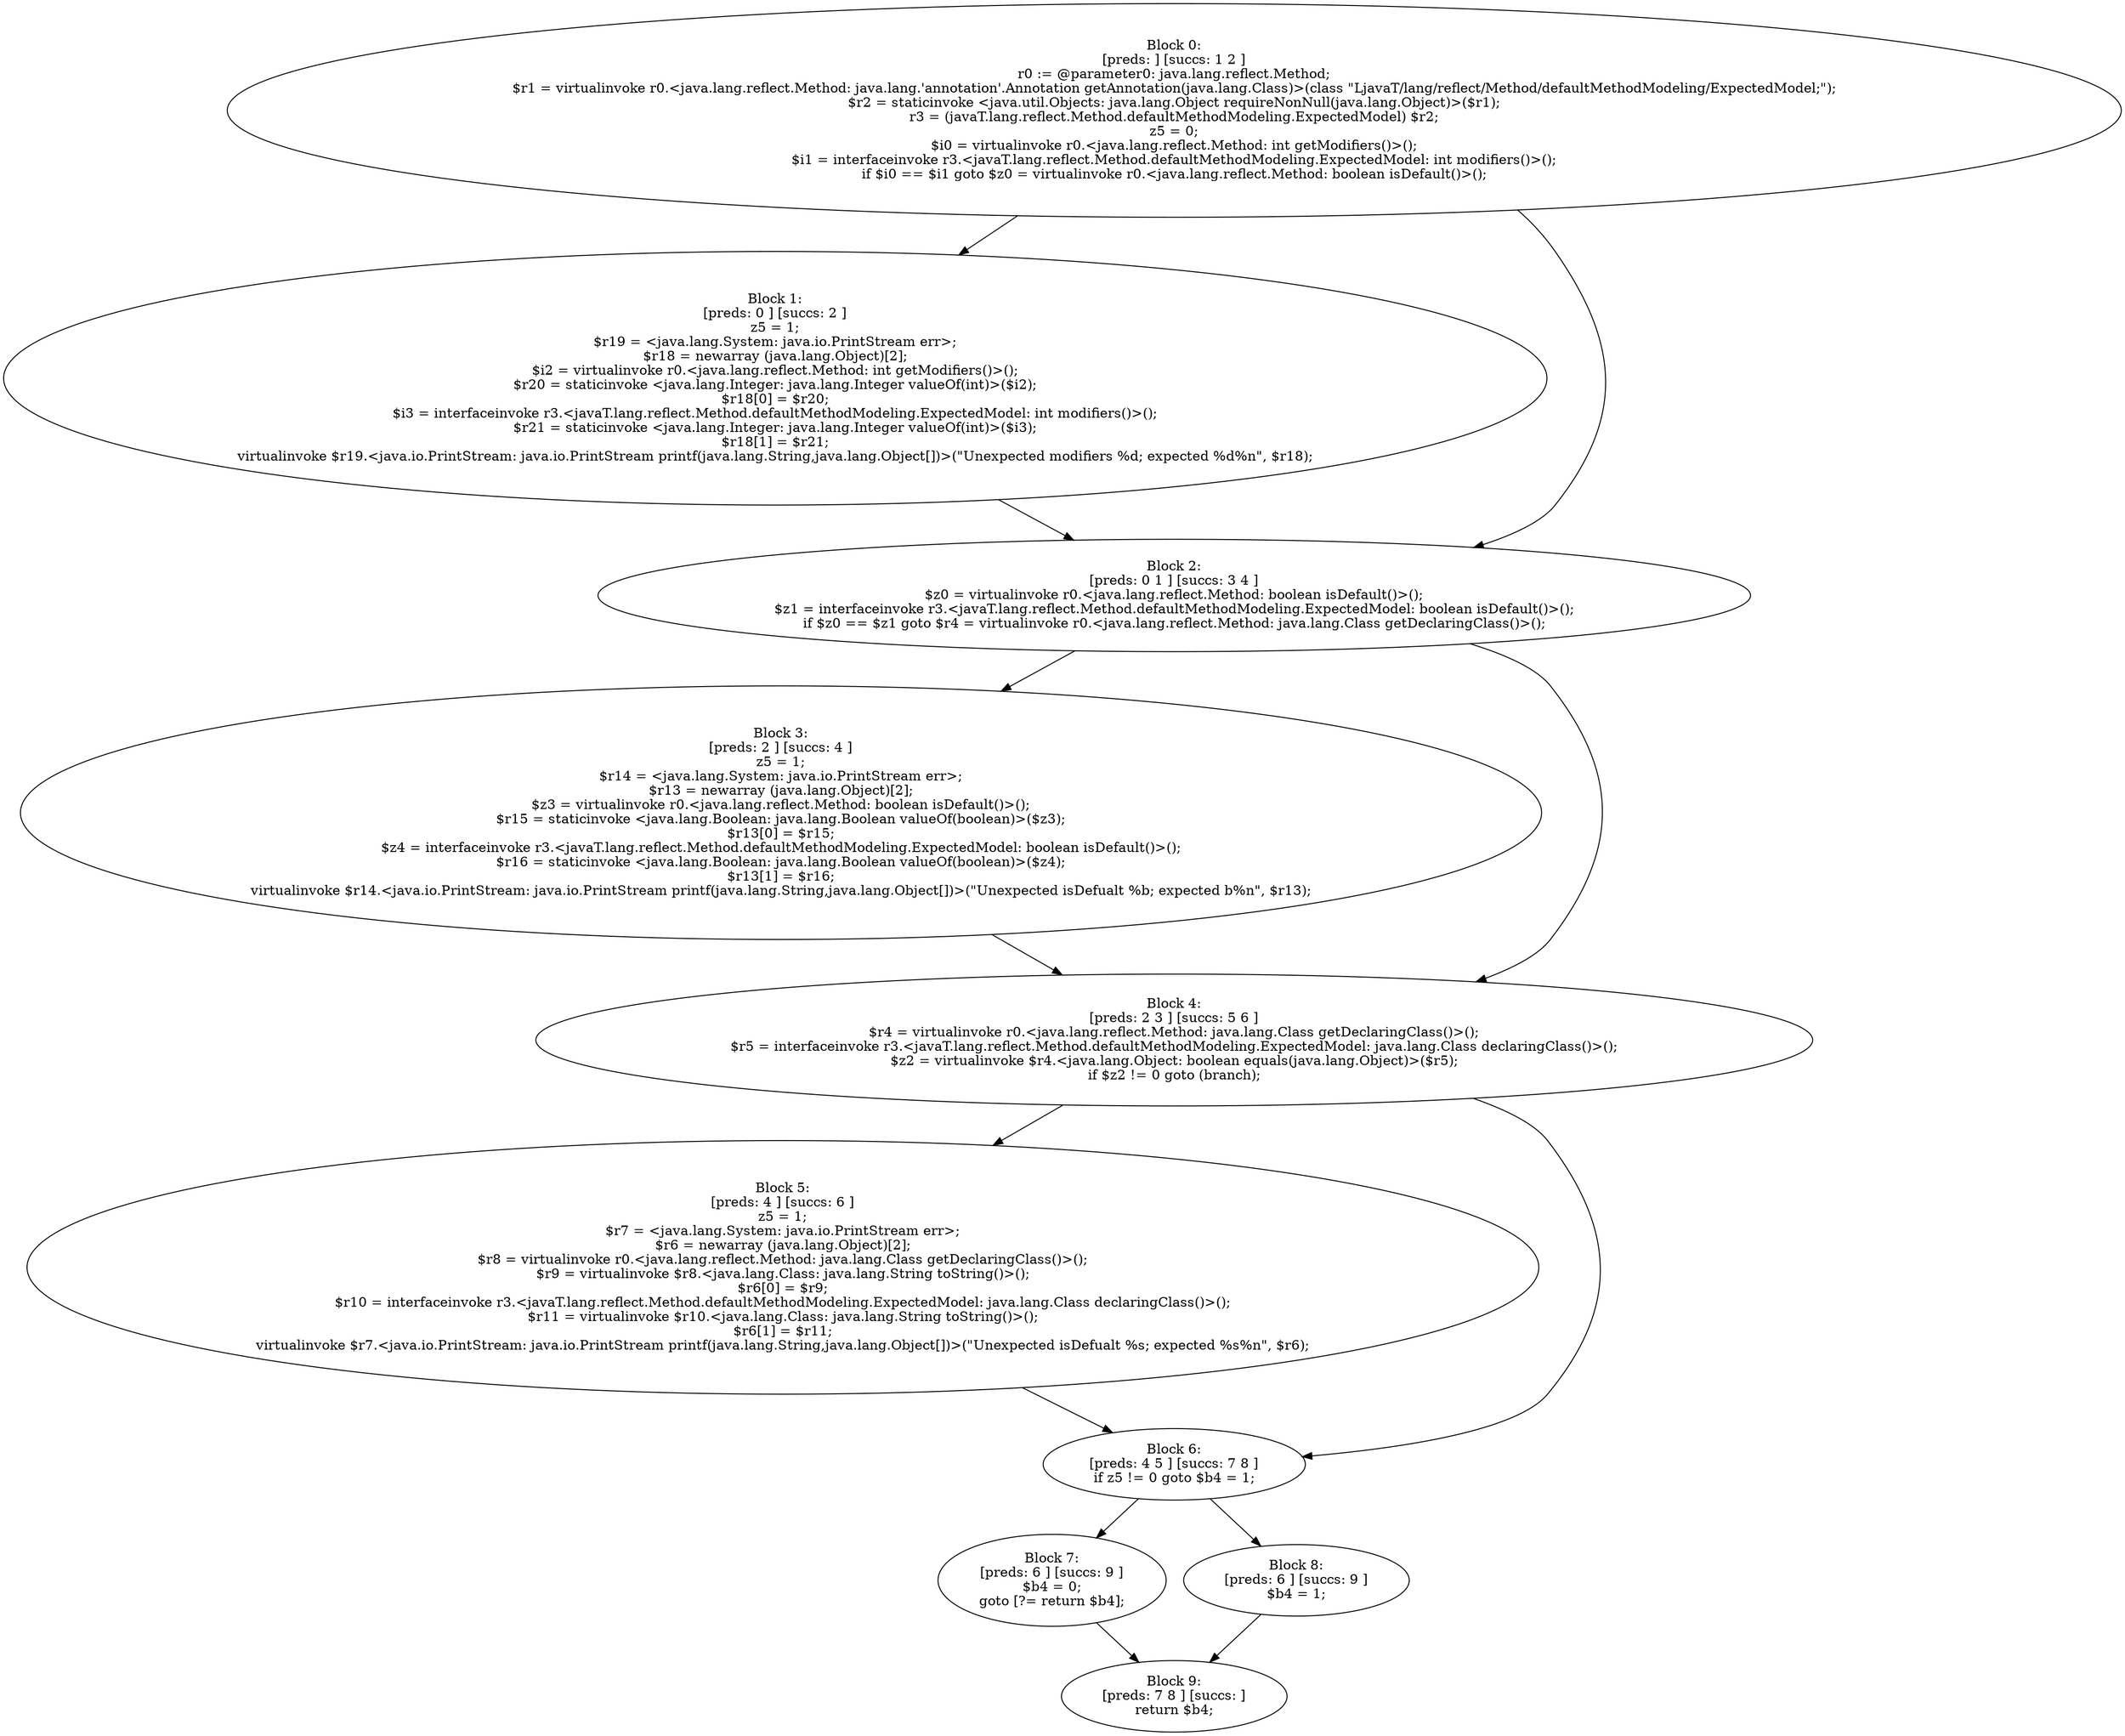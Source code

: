 digraph "unitGraph" {
    "Block 0:
[preds: ] [succs: 1 2 ]
r0 := @parameter0: java.lang.reflect.Method;
$r1 = virtualinvoke r0.<java.lang.reflect.Method: java.lang.'annotation'.Annotation getAnnotation(java.lang.Class)>(class \"LjavaT/lang/reflect/Method/defaultMethodModeling/ExpectedModel;\");
$r2 = staticinvoke <java.util.Objects: java.lang.Object requireNonNull(java.lang.Object)>($r1);
r3 = (javaT.lang.reflect.Method.defaultMethodModeling.ExpectedModel) $r2;
z5 = 0;
$i0 = virtualinvoke r0.<java.lang.reflect.Method: int getModifiers()>();
$i1 = interfaceinvoke r3.<javaT.lang.reflect.Method.defaultMethodModeling.ExpectedModel: int modifiers()>();
if $i0 == $i1 goto $z0 = virtualinvoke r0.<java.lang.reflect.Method: boolean isDefault()>();
"
    "Block 1:
[preds: 0 ] [succs: 2 ]
z5 = 1;
$r19 = <java.lang.System: java.io.PrintStream err>;
$r18 = newarray (java.lang.Object)[2];
$i2 = virtualinvoke r0.<java.lang.reflect.Method: int getModifiers()>();
$r20 = staticinvoke <java.lang.Integer: java.lang.Integer valueOf(int)>($i2);
$r18[0] = $r20;
$i3 = interfaceinvoke r3.<javaT.lang.reflect.Method.defaultMethodModeling.ExpectedModel: int modifiers()>();
$r21 = staticinvoke <java.lang.Integer: java.lang.Integer valueOf(int)>($i3);
$r18[1] = $r21;
virtualinvoke $r19.<java.io.PrintStream: java.io.PrintStream printf(java.lang.String,java.lang.Object[])>(\"Unexpected modifiers %d; expected %d%n\", $r18);
"
    "Block 2:
[preds: 0 1 ] [succs: 3 4 ]
$z0 = virtualinvoke r0.<java.lang.reflect.Method: boolean isDefault()>();
$z1 = interfaceinvoke r3.<javaT.lang.reflect.Method.defaultMethodModeling.ExpectedModel: boolean isDefault()>();
if $z0 == $z1 goto $r4 = virtualinvoke r0.<java.lang.reflect.Method: java.lang.Class getDeclaringClass()>();
"
    "Block 3:
[preds: 2 ] [succs: 4 ]
z5 = 1;
$r14 = <java.lang.System: java.io.PrintStream err>;
$r13 = newarray (java.lang.Object)[2];
$z3 = virtualinvoke r0.<java.lang.reflect.Method: boolean isDefault()>();
$r15 = staticinvoke <java.lang.Boolean: java.lang.Boolean valueOf(boolean)>($z3);
$r13[0] = $r15;
$z4 = interfaceinvoke r3.<javaT.lang.reflect.Method.defaultMethodModeling.ExpectedModel: boolean isDefault()>();
$r16 = staticinvoke <java.lang.Boolean: java.lang.Boolean valueOf(boolean)>($z4);
$r13[1] = $r16;
virtualinvoke $r14.<java.io.PrintStream: java.io.PrintStream printf(java.lang.String,java.lang.Object[])>(\"Unexpected isDefualt %b; expected b%n\", $r13);
"
    "Block 4:
[preds: 2 3 ] [succs: 5 6 ]
$r4 = virtualinvoke r0.<java.lang.reflect.Method: java.lang.Class getDeclaringClass()>();
$r5 = interfaceinvoke r3.<javaT.lang.reflect.Method.defaultMethodModeling.ExpectedModel: java.lang.Class declaringClass()>();
$z2 = virtualinvoke $r4.<java.lang.Object: boolean equals(java.lang.Object)>($r5);
if $z2 != 0 goto (branch);
"
    "Block 5:
[preds: 4 ] [succs: 6 ]
z5 = 1;
$r7 = <java.lang.System: java.io.PrintStream err>;
$r6 = newarray (java.lang.Object)[2];
$r8 = virtualinvoke r0.<java.lang.reflect.Method: java.lang.Class getDeclaringClass()>();
$r9 = virtualinvoke $r8.<java.lang.Class: java.lang.String toString()>();
$r6[0] = $r9;
$r10 = interfaceinvoke r3.<javaT.lang.reflect.Method.defaultMethodModeling.ExpectedModel: java.lang.Class declaringClass()>();
$r11 = virtualinvoke $r10.<java.lang.Class: java.lang.String toString()>();
$r6[1] = $r11;
virtualinvoke $r7.<java.io.PrintStream: java.io.PrintStream printf(java.lang.String,java.lang.Object[])>(\"Unexpected isDefualt %s; expected %s%n\", $r6);
"
    "Block 6:
[preds: 4 5 ] [succs: 7 8 ]
if z5 != 0 goto $b4 = 1;
"
    "Block 7:
[preds: 6 ] [succs: 9 ]
$b4 = 0;
goto [?= return $b4];
"
    "Block 8:
[preds: 6 ] [succs: 9 ]
$b4 = 1;
"
    "Block 9:
[preds: 7 8 ] [succs: ]
return $b4;
"
    "Block 0:
[preds: ] [succs: 1 2 ]
r0 := @parameter0: java.lang.reflect.Method;
$r1 = virtualinvoke r0.<java.lang.reflect.Method: java.lang.'annotation'.Annotation getAnnotation(java.lang.Class)>(class \"LjavaT/lang/reflect/Method/defaultMethodModeling/ExpectedModel;\");
$r2 = staticinvoke <java.util.Objects: java.lang.Object requireNonNull(java.lang.Object)>($r1);
r3 = (javaT.lang.reflect.Method.defaultMethodModeling.ExpectedModel) $r2;
z5 = 0;
$i0 = virtualinvoke r0.<java.lang.reflect.Method: int getModifiers()>();
$i1 = interfaceinvoke r3.<javaT.lang.reflect.Method.defaultMethodModeling.ExpectedModel: int modifiers()>();
if $i0 == $i1 goto $z0 = virtualinvoke r0.<java.lang.reflect.Method: boolean isDefault()>();
"->"Block 1:
[preds: 0 ] [succs: 2 ]
z5 = 1;
$r19 = <java.lang.System: java.io.PrintStream err>;
$r18 = newarray (java.lang.Object)[2];
$i2 = virtualinvoke r0.<java.lang.reflect.Method: int getModifiers()>();
$r20 = staticinvoke <java.lang.Integer: java.lang.Integer valueOf(int)>($i2);
$r18[0] = $r20;
$i3 = interfaceinvoke r3.<javaT.lang.reflect.Method.defaultMethodModeling.ExpectedModel: int modifiers()>();
$r21 = staticinvoke <java.lang.Integer: java.lang.Integer valueOf(int)>($i3);
$r18[1] = $r21;
virtualinvoke $r19.<java.io.PrintStream: java.io.PrintStream printf(java.lang.String,java.lang.Object[])>(\"Unexpected modifiers %d; expected %d%n\", $r18);
";
    "Block 0:
[preds: ] [succs: 1 2 ]
r0 := @parameter0: java.lang.reflect.Method;
$r1 = virtualinvoke r0.<java.lang.reflect.Method: java.lang.'annotation'.Annotation getAnnotation(java.lang.Class)>(class \"LjavaT/lang/reflect/Method/defaultMethodModeling/ExpectedModel;\");
$r2 = staticinvoke <java.util.Objects: java.lang.Object requireNonNull(java.lang.Object)>($r1);
r3 = (javaT.lang.reflect.Method.defaultMethodModeling.ExpectedModel) $r2;
z5 = 0;
$i0 = virtualinvoke r0.<java.lang.reflect.Method: int getModifiers()>();
$i1 = interfaceinvoke r3.<javaT.lang.reflect.Method.defaultMethodModeling.ExpectedModel: int modifiers()>();
if $i0 == $i1 goto $z0 = virtualinvoke r0.<java.lang.reflect.Method: boolean isDefault()>();
"->"Block 2:
[preds: 0 1 ] [succs: 3 4 ]
$z0 = virtualinvoke r0.<java.lang.reflect.Method: boolean isDefault()>();
$z1 = interfaceinvoke r3.<javaT.lang.reflect.Method.defaultMethodModeling.ExpectedModel: boolean isDefault()>();
if $z0 == $z1 goto $r4 = virtualinvoke r0.<java.lang.reflect.Method: java.lang.Class getDeclaringClass()>();
";
    "Block 1:
[preds: 0 ] [succs: 2 ]
z5 = 1;
$r19 = <java.lang.System: java.io.PrintStream err>;
$r18 = newarray (java.lang.Object)[2];
$i2 = virtualinvoke r0.<java.lang.reflect.Method: int getModifiers()>();
$r20 = staticinvoke <java.lang.Integer: java.lang.Integer valueOf(int)>($i2);
$r18[0] = $r20;
$i3 = interfaceinvoke r3.<javaT.lang.reflect.Method.defaultMethodModeling.ExpectedModel: int modifiers()>();
$r21 = staticinvoke <java.lang.Integer: java.lang.Integer valueOf(int)>($i3);
$r18[1] = $r21;
virtualinvoke $r19.<java.io.PrintStream: java.io.PrintStream printf(java.lang.String,java.lang.Object[])>(\"Unexpected modifiers %d; expected %d%n\", $r18);
"->"Block 2:
[preds: 0 1 ] [succs: 3 4 ]
$z0 = virtualinvoke r0.<java.lang.reflect.Method: boolean isDefault()>();
$z1 = interfaceinvoke r3.<javaT.lang.reflect.Method.defaultMethodModeling.ExpectedModel: boolean isDefault()>();
if $z0 == $z1 goto $r4 = virtualinvoke r0.<java.lang.reflect.Method: java.lang.Class getDeclaringClass()>();
";
    "Block 2:
[preds: 0 1 ] [succs: 3 4 ]
$z0 = virtualinvoke r0.<java.lang.reflect.Method: boolean isDefault()>();
$z1 = interfaceinvoke r3.<javaT.lang.reflect.Method.defaultMethodModeling.ExpectedModel: boolean isDefault()>();
if $z0 == $z1 goto $r4 = virtualinvoke r0.<java.lang.reflect.Method: java.lang.Class getDeclaringClass()>();
"->"Block 3:
[preds: 2 ] [succs: 4 ]
z5 = 1;
$r14 = <java.lang.System: java.io.PrintStream err>;
$r13 = newarray (java.lang.Object)[2];
$z3 = virtualinvoke r0.<java.lang.reflect.Method: boolean isDefault()>();
$r15 = staticinvoke <java.lang.Boolean: java.lang.Boolean valueOf(boolean)>($z3);
$r13[0] = $r15;
$z4 = interfaceinvoke r3.<javaT.lang.reflect.Method.defaultMethodModeling.ExpectedModel: boolean isDefault()>();
$r16 = staticinvoke <java.lang.Boolean: java.lang.Boolean valueOf(boolean)>($z4);
$r13[1] = $r16;
virtualinvoke $r14.<java.io.PrintStream: java.io.PrintStream printf(java.lang.String,java.lang.Object[])>(\"Unexpected isDefualt %b; expected b%n\", $r13);
";
    "Block 2:
[preds: 0 1 ] [succs: 3 4 ]
$z0 = virtualinvoke r0.<java.lang.reflect.Method: boolean isDefault()>();
$z1 = interfaceinvoke r3.<javaT.lang.reflect.Method.defaultMethodModeling.ExpectedModel: boolean isDefault()>();
if $z0 == $z1 goto $r4 = virtualinvoke r0.<java.lang.reflect.Method: java.lang.Class getDeclaringClass()>();
"->"Block 4:
[preds: 2 3 ] [succs: 5 6 ]
$r4 = virtualinvoke r0.<java.lang.reflect.Method: java.lang.Class getDeclaringClass()>();
$r5 = interfaceinvoke r3.<javaT.lang.reflect.Method.defaultMethodModeling.ExpectedModel: java.lang.Class declaringClass()>();
$z2 = virtualinvoke $r4.<java.lang.Object: boolean equals(java.lang.Object)>($r5);
if $z2 != 0 goto (branch);
";
    "Block 3:
[preds: 2 ] [succs: 4 ]
z5 = 1;
$r14 = <java.lang.System: java.io.PrintStream err>;
$r13 = newarray (java.lang.Object)[2];
$z3 = virtualinvoke r0.<java.lang.reflect.Method: boolean isDefault()>();
$r15 = staticinvoke <java.lang.Boolean: java.lang.Boolean valueOf(boolean)>($z3);
$r13[0] = $r15;
$z4 = interfaceinvoke r3.<javaT.lang.reflect.Method.defaultMethodModeling.ExpectedModel: boolean isDefault()>();
$r16 = staticinvoke <java.lang.Boolean: java.lang.Boolean valueOf(boolean)>($z4);
$r13[1] = $r16;
virtualinvoke $r14.<java.io.PrintStream: java.io.PrintStream printf(java.lang.String,java.lang.Object[])>(\"Unexpected isDefualt %b; expected b%n\", $r13);
"->"Block 4:
[preds: 2 3 ] [succs: 5 6 ]
$r4 = virtualinvoke r0.<java.lang.reflect.Method: java.lang.Class getDeclaringClass()>();
$r5 = interfaceinvoke r3.<javaT.lang.reflect.Method.defaultMethodModeling.ExpectedModel: java.lang.Class declaringClass()>();
$z2 = virtualinvoke $r4.<java.lang.Object: boolean equals(java.lang.Object)>($r5);
if $z2 != 0 goto (branch);
";
    "Block 4:
[preds: 2 3 ] [succs: 5 6 ]
$r4 = virtualinvoke r0.<java.lang.reflect.Method: java.lang.Class getDeclaringClass()>();
$r5 = interfaceinvoke r3.<javaT.lang.reflect.Method.defaultMethodModeling.ExpectedModel: java.lang.Class declaringClass()>();
$z2 = virtualinvoke $r4.<java.lang.Object: boolean equals(java.lang.Object)>($r5);
if $z2 != 0 goto (branch);
"->"Block 5:
[preds: 4 ] [succs: 6 ]
z5 = 1;
$r7 = <java.lang.System: java.io.PrintStream err>;
$r6 = newarray (java.lang.Object)[2];
$r8 = virtualinvoke r0.<java.lang.reflect.Method: java.lang.Class getDeclaringClass()>();
$r9 = virtualinvoke $r8.<java.lang.Class: java.lang.String toString()>();
$r6[0] = $r9;
$r10 = interfaceinvoke r3.<javaT.lang.reflect.Method.defaultMethodModeling.ExpectedModel: java.lang.Class declaringClass()>();
$r11 = virtualinvoke $r10.<java.lang.Class: java.lang.String toString()>();
$r6[1] = $r11;
virtualinvoke $r7.<java.io.PrintStream: java.io.PrintStream printf(java.lang.String,java.lang.Object[])>(\"Unexpected isDefualt %s; expected %s%n\", $r6);
";
    "Block 4:
[preds: 2 3 ] [succs: 5 6 ]
$r4 = virtualinvoke r0.<java.lang.reflect.Method: java.lang.Class getDeclaringClass()>();
$r5 = interfaceinvoke r3.<javaT.lang.reflect.Method.defaultMethodModeling.ExpectedModel: java.lang.Class declaringClass()>();
$z2 = virtualinvoke $r4.<java.lang.Object: boolean equals(java.lang.Object)>($r5);
if $z2 != 0 goto (branch);
"->"Block 6:
[preds: 4 5 ] [succs: 7 8 ]
if z5 != 0 goto $b4 = 1;
";
    "Block 5:
[preds: 4 ] [succs: 6 ]
z5 = 1;
$r7 = <java.lang.System: java.io.PrintStream err>;
$r6 = newarray (java.lang.Object)[2];
$r8 = virtualinvoke r0.<java.lang.reflect.Method: java.lang.Class getDeclaringClass()>();
$r9 = virtualinvoke $r8.<java.lang.Class: java.lang.String toString()>();
$r6[0] = $r9;
$r10 = interfaceinvoke r3.<javaT.lang.reflect.Method.defaultMethodModeling.ExpectedModel: java.lang.Class declaringClass()>();
$r11 = virtualinvoke $r10.<java.lang.Class: java.lang.String toString()>();
$r6[1] = $r11;
virtualinvoke $r7.<java.io.PrintStream: java.io.PrintStream printf(java.lang.String,java.lang.Object[])>(\"Unexpected isDefualt %s; expected %s%n\", $r6);
"->"Block 6:
[preds: 4 5 ] [succs: 7 8 ]
if z5 != 0 goto $b4 = 1;
";
    "Block 6:
[preds: 4 5 ] [succs: 7 8 ]
if z5 != 0 goto $b4 = 1;
"->"Block 7:
[preds: 6 ] [succs: 9 ]
$b4 = 0;
goto [?= return $b4];
";
    "Block 6:
[preds: 4 5 ] [succs: 7 8 ]
if z5 != 0 goto $b4 = 1;
"->"Block 8:
[preds: 6 ] [succs: 9 ]
$b4 = 1;
";
    "Block 7:
[preds: 6 ] [succs: 9 ]
$b4 = 0;
goto [?= return $b4];
"->"Block 9:
[preds: 7 8 ] [succs: ]
return $b4;
";
    "Block 8:
[preds: 6 ] [succs: 9 ]
$b4 = 1;
"->"Block 9:
[preds: 7 8 ] [succs: ]
return $b4;
";
}
